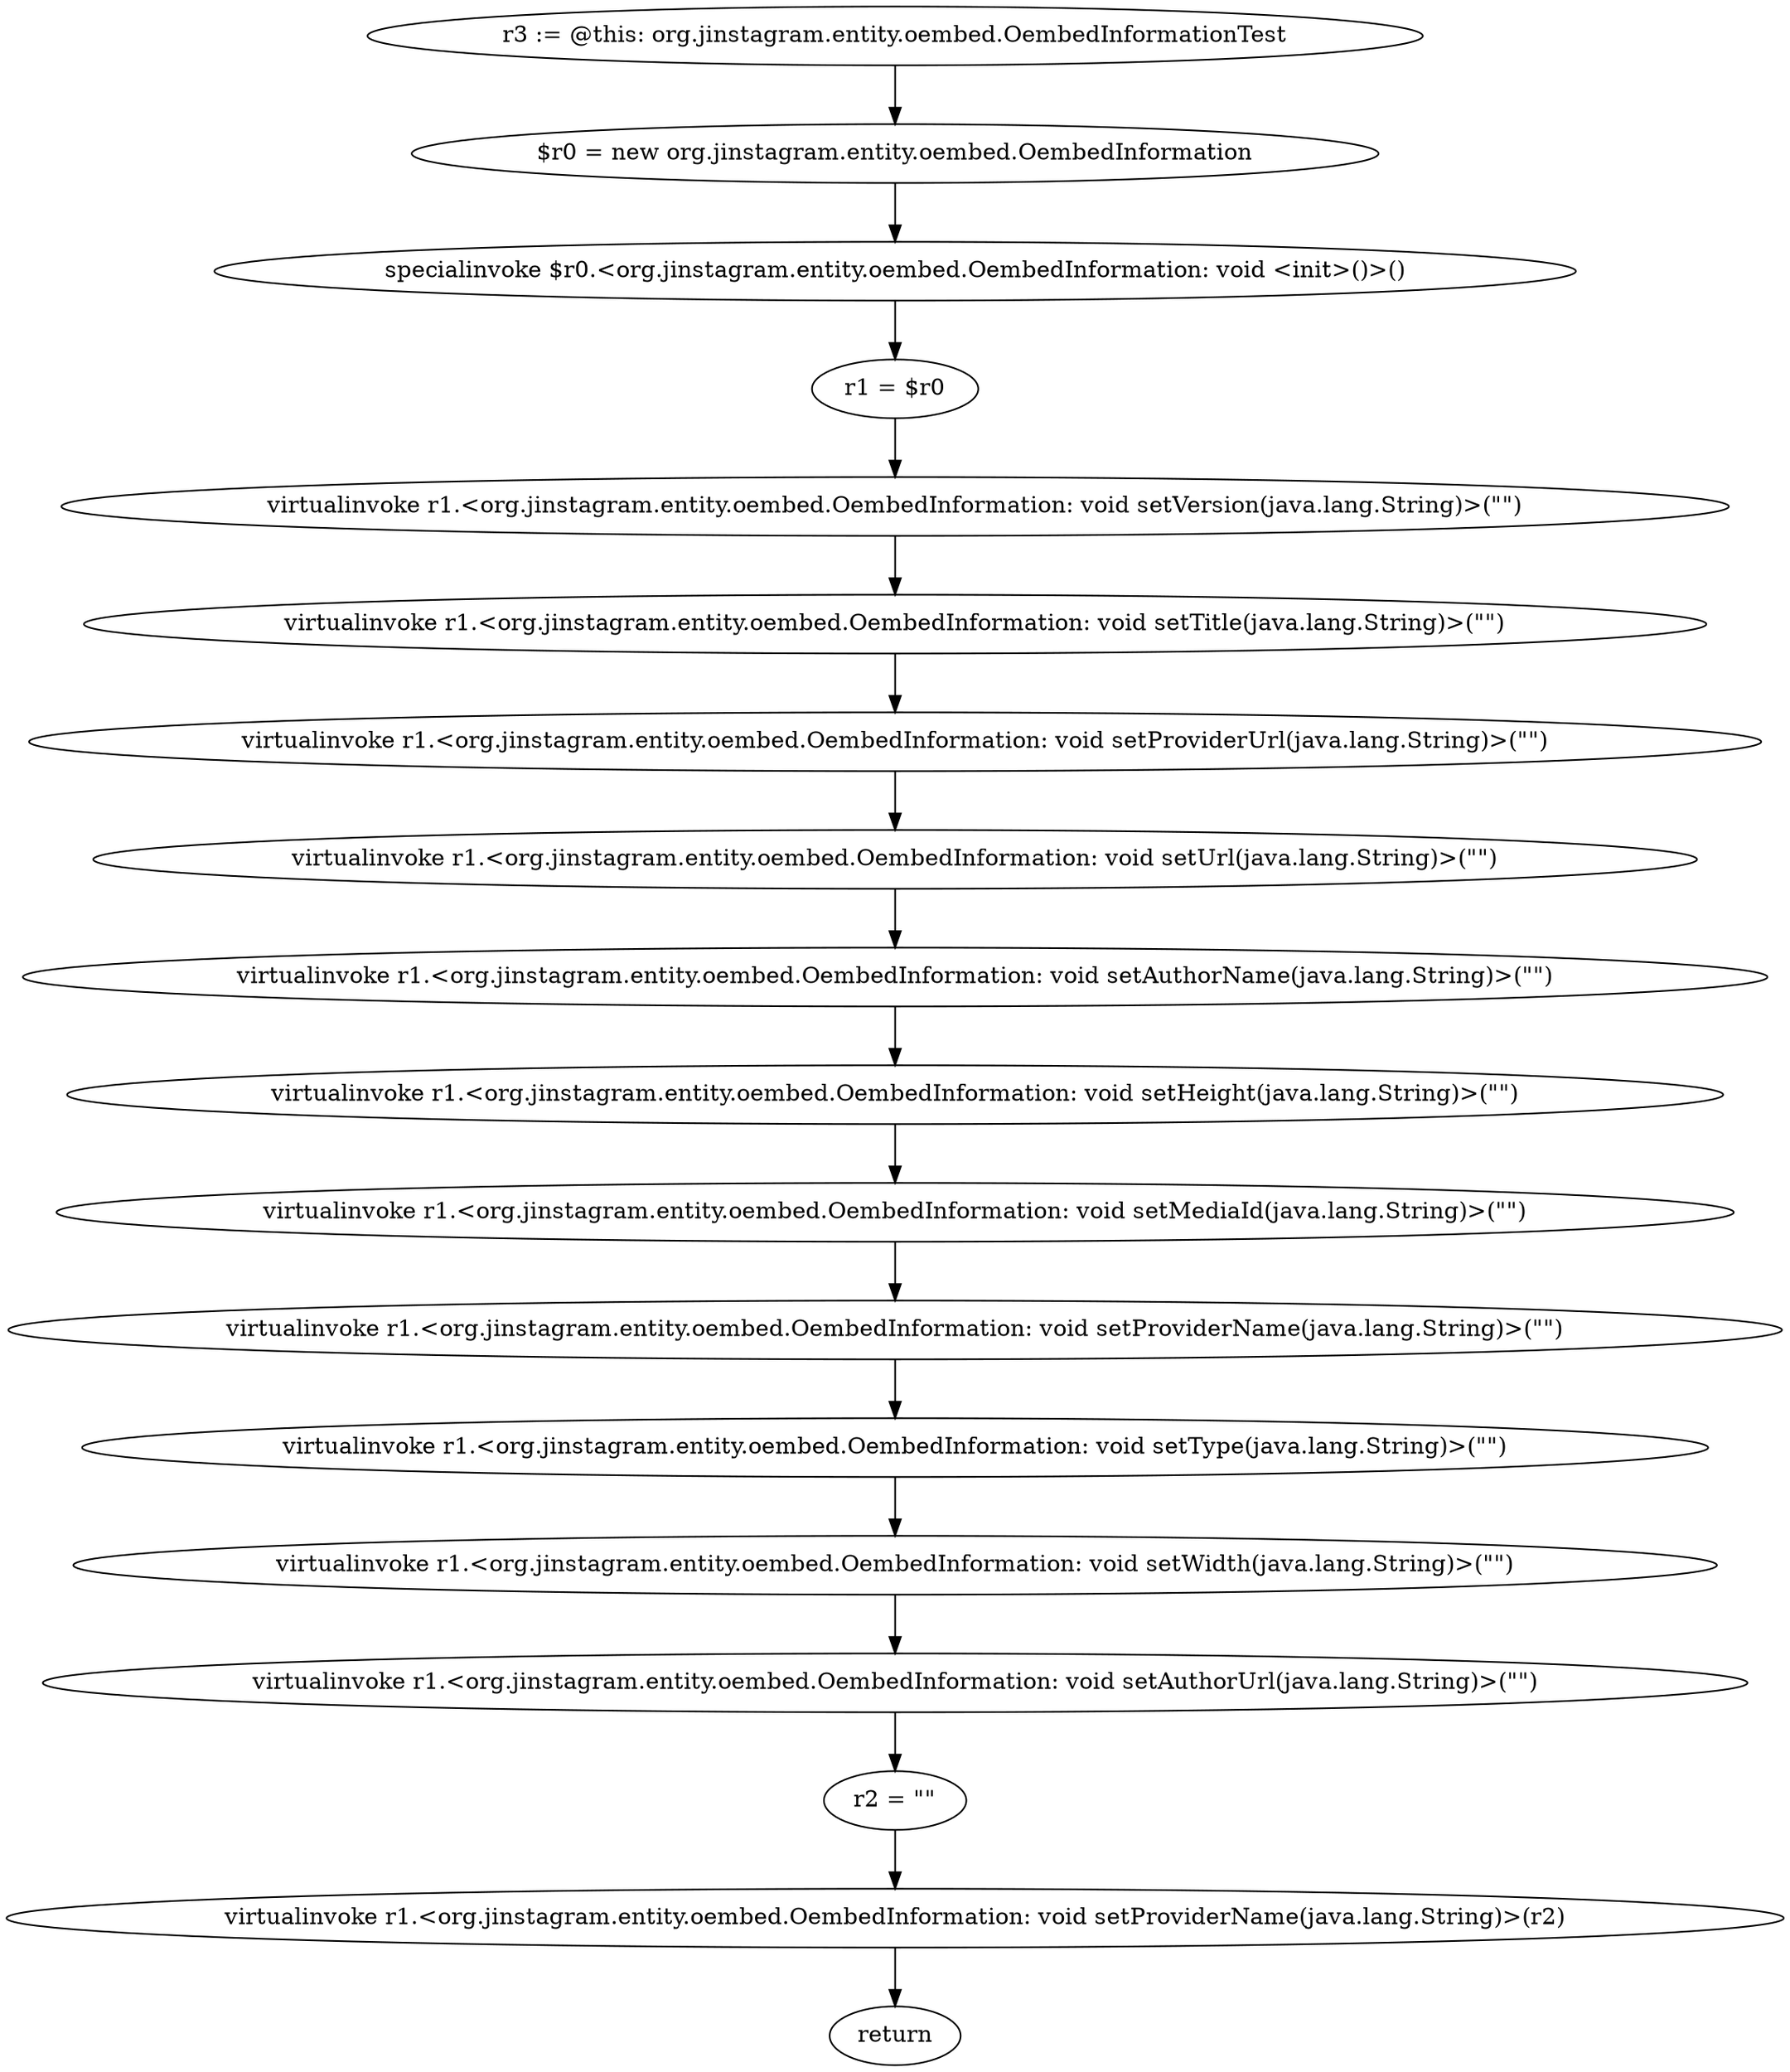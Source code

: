 digraph "unitGraph" {
    "r3 := @this: org.jinstagram.entity.oembed.OembedInformationTest"
    "$r0 = new org.jinstagram.entity.oembed.OembedInformation"
    "specialinvoke $r0.<org.jinstagram.entity.oembed.OembedInformation: void <init>()>()"
    "r1 = $r0"
    "virtualinvoke r1.<org.jinstagram.entity.oembed.OembedInformation: void setVersion(java.lang.String)>(\"\")"
    "virtualinvoke r1.<org.jinstagram.entity.oembed.OembedInformation: void setTitle(java.lang.String)>(\"\")"
    "virtualinvoke r1.<org.jinstagram.entity.oembed.OembedInformation: void setProviderUrl(java.lang.String)>(\"\")"
    "virtualinvoke r1.<org.jinstagram.entity.oembed.OembedInformation: void setUrl(java.lang.String)>(\"\")"
    "virtualinvoke r1.<org.jinstagram.entity.oembed.OembedInformation: void setAuthorName(java.lang.String)>(\"\")"
    "virtualinvoke r1.<org.jinstagram.entity.oembed.OembedInformation: void setHeight(java.lang.String)>(\"\")"
    "virtualinvoke r1.<org.jinstagram.entity.oembed.OembedInformation: void setMediaId(java.lang.String)>(\"\")"
    "virtualinvoke r1.<org.jinstagram.entity.oembed.OembedInformation: void setProviderName(java.lang.String)>(\"\")"
    "virtualinvoke r1.<org.jinstagram.entity.oembed.OembedInformation: void setType(java.lang.String)>(\"\")"
    "virtualinvoke r1.<org.jinstagram.entity.oembed.OembedInformation: void setWidth(java.lang.String)>(\"\")"
    "virtualinvoke r1.<org.jinstagram.entity.oembed.OembedInformation: void setAuthorUrl(java.lang.String)>(\"\")"
    "r2 = \"\""
    "virtualinvoke r1.<org.jinstagram.entity.oembed.OembedInformation: void setProviderName(java.lang.String)>(r2)"
    "return"
    "r3 := @this: org.jinstagram.entity.oembed.OembedInformationTest"->"$r0 = new org.jinstagram.entity.oembed.OembedInformation";
    "$r0 = new org.jinstagram.entity.oembed.OembedInformation"->"specialinvoke $r0.<org.jinstagram.entity.oembed.OembedInformation: void <init>()>()";
    "specialinvoke $r0.<org.jinstagram.entity.oembed.OembedInformation: void <init>()>()"->"r1 = $r0";
    "r1 = $r0"->"virtualinvoke r1.<org.jinstagram.entity.oembed.OembedInformation: void setVersion(java.lang.String)>(\"\")";
    "virtualinvoke r1.<org.jinstagram.entity.oembed.OembedInformation: void setVersion(java.lang.String)>(\"\")"->"virtualinvoke r1.<org.jinstagram.entity.oembed.OembedInformation: void setTitle(java.lang.String)>(\"\")";
    "virtualinvoke r1.<org.jinstagram.entity.oembed.OembedInformation: void setTitle(java.lang.String)>(\"\")"->"virtualinvoke r1.<org.jinstagram.entity.oembed.OembedInformation: void setProviderUrl(java.lang.String)>(\"\")";
    "virtualinvoke r1.<org.jinstagram.entity.oembed.OembedInformation: void setProviderUrl(java.lang.String)>(\"\")"->"virtualinvoke r1.<org.jinstagram.entity.oembed.OembedInformation: void setUrl(java.lang.String)>(\"\")";
    "virtualinvoke r1.<org.jinstagram.entity.oembed.OembedInformation: void setUrl(java.lang.String)>(\"\")"->"virtualinvoke r1.<org.jinstagram.entity.oembed.OembedInformation: void setAuthorName(java.lang.String)>(\"\")";
    "virtualinvoke r1.<org.jinstagram.entity.oembed.OembedInformation: void setAuthorName(java.lang.String)>(\"\")"->"virtualinvoke r1.<org.jinstagram.entity.oembed.OembedInformation: void setHeight(java.lang.String)>(\"\")";
    "virtualinvoke r1.<org.jinstagram.entity.oembed.OembedInformation: void setHeight(java.lang.String)>(\"\")"->"virtualinvoke r1.<org.jinstagram.entity.oembed.OembedInformation: void setMediaId(java.lang.String)>(\"\")";
    "virtualinvoke r1.<org.jinstagram.entity.oembed.OembedInformation: void setMediaId(java.lang.String)>(\"\")"->"virtualinvoke r1.<org.jinstagram.entity.oembed.OembedInformation: void setProviderName(java.lang.String)>(\"\")";
    "virtualinvoke r1.<org.jinstagram.entity.oembed.OembedInformation: void setProviderName(java.lang.String)>(\"\")"->"virtualinvoke r1.<org.jinstagram.entity.oembed.OembedInformation: void setType(java.lang.String)>(\"\")";
    "virtualinvoke r1.<org.jinstagram.entity.oembed.OembedInformation: void setType(java.lang.String)>(\"\")"->"virtualinvoke r1.<org.jinstagram.entity.oembed.OembedInformation: void setWidth(java.lang.String)>(\"\")";
    "virtualinvoke r1.<org.jinstagram.entity.oembed.OembedInformation: void setWidth(java.lang.String)>(\"\")"->"virtualinvoke r1.<org.jinstagram.entity.oembed.OembedInformation: void setAuthorUrl(java.lang.String)>(\"\")";
    "virtualinvoke r1.<org.jinstagram.entity.oembed.OembedInformation: void setAuthorUrl(java.lang.String)>(\"\")"->"r2 = \"\"";
    "r2 = \"\""->"virtualinvoke r1.<org.jinstagram.entity.oembed.OembedInformation: void setProviderName(java.lang.String)>(r2)";
    "virtualinvoke r1.<org.jinstagram.entity.oembed.OembedInformation: void setProviderName(java.lang.String)>(r2)"->"return";
}
